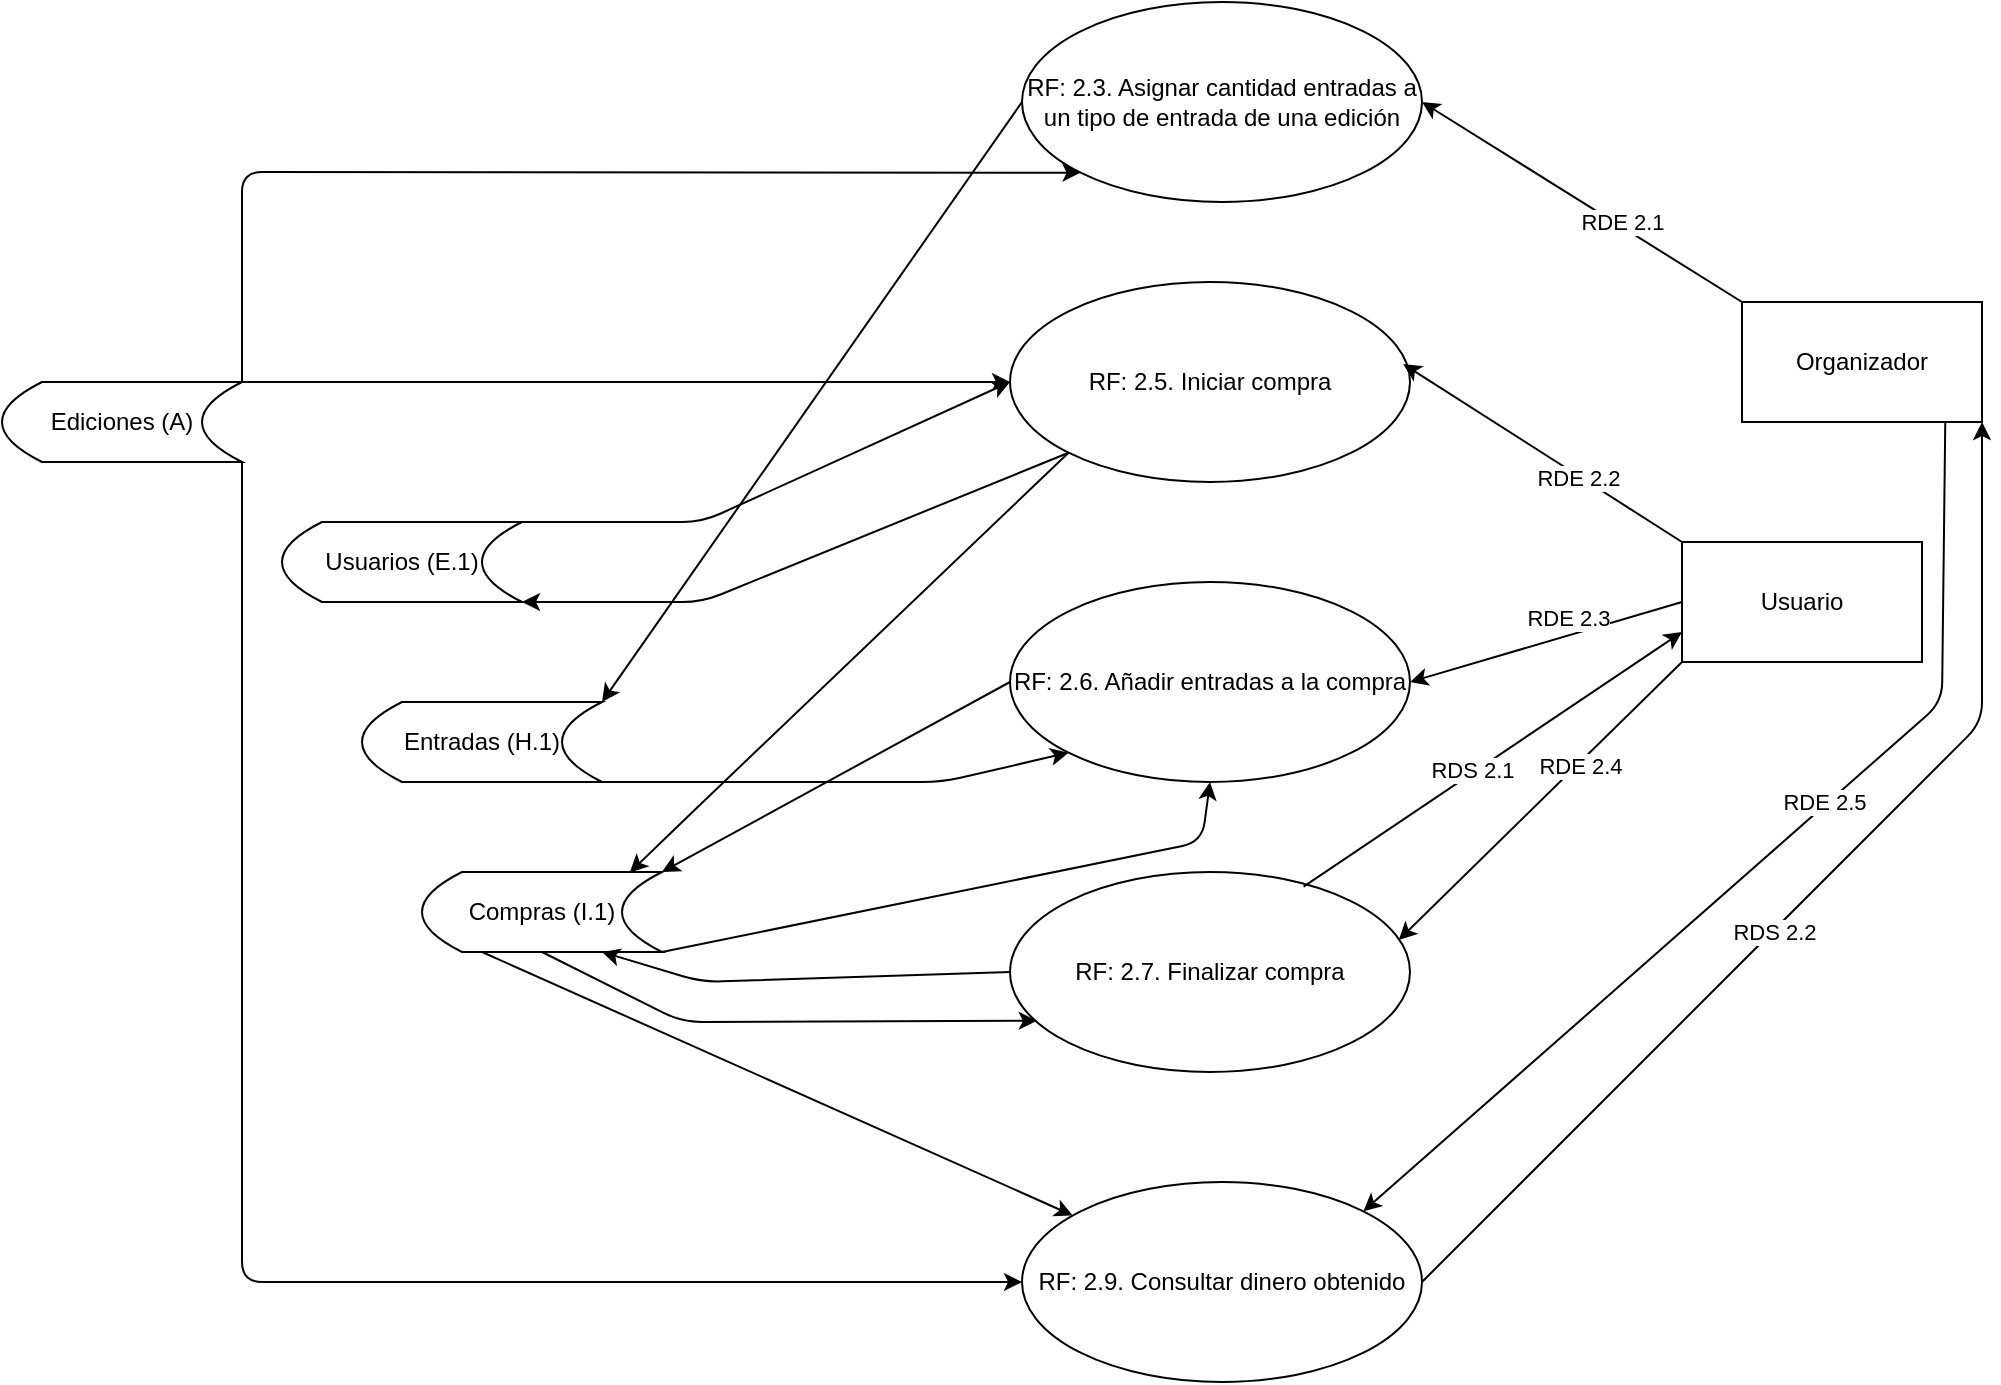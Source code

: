 <mxfile version="14.0.0" type="google"><diagram id="hA6z-Ojr9DV31YklZEPt" name="Page-1"><mxGraphModel dx="2036" dy="692" grid="1" gridSize="10" guides="1" tooltips="1" connect="1" arrows="1" fold="1" page="1" pageScale="1" pageWidth="827" pageHeight="1169" math="0" shadow="0"><root><mxCell id="0"/><mxCell id="1" parent="0"/><mxCell id="MDJxpyEeU-d6hcENmjww-1" value="RF: 2.3. Asignar cantidad entradas a un tipo de entrada de una edición" style="ellipse;whiteSpace=wrap;html=1;" parent="1" vertex="1"><mxGeometry x="320" y="50" width="200" height="100" as="geometry"/></mxCell><mxCell id="MDJxpyEeU-d6hcENmjww-2" value="RF: 2.5. Iniciar compra" style="ellipse;whiteSpace=wrap;html=1;" parent="1" vertex="1"><mxGeometry x="314" y="190" width="200" height="100" as="geometry"/></mxCell><mxCell id="MDJxpyEeU-d6hcENmjww-3" value="RF: 2.6. Añadir entradas a la compra" style="ellipse;whiteSpace=wrap;html=1;" parent="1" vertex="1"><mxGeometry x="314" y="340" width="200" height="100" as="geometry"/></mxCell><mxCell id="MDJxpyEeU-d6hcENmjww-4" value="RF: 2.7. Finalizar compra" style="ellipse;whiteSpace=wrap;html=1;" parent="1" vertex="1"><mxGeometry x="314" y="485" width="200" height="100" as="geometry"/></mxCell><mxCell id="MDJxpyEeU-d6hcENmjww-6" value="Ediciones (A)" style="shape=dataStorage;whiteSpace=wrap;html=1;fixedSize=1;" parent="1" vertex="1"><mxGeometry x="-190" y="240" width="120" height="40" as="geometry"/></mxCell><mxCell id="MDJxpyEeU-d6hcENmjww-7" value="Usuarios (E.1)" style="shape=dataStorage;whiteSpace=wrap;html=1;fixedSize=1;" parent="1" vertex="1"><mxGeometry x="-50" y="310" width="120" height="40" as="geometry"/></mxCell><mxCell id="MDJxpyEeU-d6hcENmjww-8" value="Entradas (H.1)" style="shape=dataStorage;whiteSpace=wrap;html=1;fixedSize=1;" parent="1" vertex="1"><mxGeometry x="-10" y="400" width="120" height="40" as="geometry"/></mxCell><mxCell id="PNPOOmGxjoZ7FnLrl6H2-1" value="Usuario" style="rounded=0;whiteSpace=wrap;html=1;" parent="1" vertex="1"><mxGeometry x="650" y="320" width="120" height="60" as="geometry"/></mxCell><mxCell id="PNPOOmGxjoZ7FnLrl6H2-2" value="Organizador" style="rounded=0;whiteSpace=wrap;html=1;" parent="1" vertex="1"><mxGeometry x="680" y="200" width="120" height="60" as="geometry"/></mxCell><mxCell id="PNPOOmGxjoZ7FnLrl6H2-3" value="RF: 2.9. Consultar dinero obtenido" style="ellipse;whiteSpace=wrap;html=1;" parent="1" vertex="1"><mxGeometry x="320" y="640" width="200" height="100" as="geometry"/></mxCell><mxCell id="4zCgnEFjDcM6VoiYk_Mz-1" value="" style="endArrow=classic;html=1;entryX=1;entryY=0.5;entryDx=0;entryDy=0;exitX=0;exitY=0;exitDx=0;exitDy=0;" parent="1" source="PNPOOmGxjoZ7FnLrl6H2-2" target="MDJxpyEeU-d6hcENmjww-1" edge="1"><mxGeometry width="50" height="50" relative="1" as="geometry"><mxPoint x="390" y="410" as="sourcePoint"/><mxPoint x="440" y="360" as="targetPoint"/></mxGeometry></mxCell><mxCell id="4zCgnEFjDcM6VoiYk_Mz-2" value="RDE 2.1" style="edgeLabel;html=1;align=center;verticalAlign=middle;resizable=0;points=[];" parent="4zCgnEFjDcM6VoiYk_Mz-1" vertex="1" connectable="0"><mxGeometry x="-0.264" y="1" relative="1" as="geometry"><mxPoint x="-0.96" y="-4.28" as="offset"/></mxGeometry></mxCell><mxCell id="4zCgnEFjDcM6VoiYk_Mz-3" value="" style="endArrow=classic;html=1;entryX=0.983;entryY=0.41;entryDx=0;entryDy=0;exitX=0;exitY=0;exitDx=0;exitDy=0;entryPerimeter=0;" parent="1" source="PNPOOmGxjoZ7FnLrl6H2-1" target="MDJxpyEeU-d6hcENmjww-2" edge="1"><mxGeometry width="50" height="50" relative="1" as="geometry"><mxPoint x="620" y="380" as="sourcePoint"/><mxPoint x="530" y="110" as="targetPoint"/></mxGeometry></mxCell><mxCell id="4zCgnEFjDcM6VoiYk_Mz-4" value="RDE 2.2" style="edgeLabel;html=1;align=center;verticalAlign=middle;resizable=0;points=[];" parent="4zCgnEFjDcM6VoiYk_Mz-3" vertex="1" connectable="0"><mxGeometry x="-0.264" y="1" relative="1" as="geometry"><mxPoint as="offset"/></mxGeometry></mxCell><mxCell id="4zCgnEFjDcM6VoiYk_Mz-5" value="" style="endArrow=classic;html=1;entryX=1;entryY=0.5;entryDx=0;entryDy=0;exitX=0;exitY=0.5;exitDx=0;exitDy=0;" parent="1" source="PNPOOmGxjoZ7FnLrl6H2-1" target="MDJxpyEeU-d6hcENmjww-3" edge="1"><mxGeometry width="50" height="50" relative="1" as="geometry"><mxPoint x="620" y="380" as="sourcePoint"/><mxPoint x="530" y="110" as="targetPoint"/><Array as="points"/></mxGeometry></mxCell><mxCell id="4zCgnEFjDcM6VoiYk_Mz-6" value="RDE 2.3" style="edgeLabel;html=1;align=center;verticalAlign=middle;resizable=0;points=[];" parent="4zCgnEFjDcM6VoiYk_Mz-5" vertex="1" connectable="0"><mxGeometry x="-0.264" y="1" relative="1" as="geometry"><mxPoint x="-8.11" y="-7.86" as="offset"/></mxGeometry></mxCell><mxCell id="4zCgnEFjDcM6VoiYk_Mz-7" value="" style="endArrow=classic;html=1;entryX=0.972;entryY=0.34;entryDx=0;entryDy=0;exitX=0;exitY=1;exitDx=0;exitDy=0;entryPerimeter=0;" parent="1" source="PNPOOmGxjoZ7FnLrl6H2-1" target="MDJxpyEeU-d6hcENmjww-4" edge="1"><mxGeometry width="50" height="50" relative="1" as="geometry"><mxPoint x="620" y="395" as="sourcePoint"/><mxPoint x="524" y="400" as="targetPoint"/></mxGeometry></mxCell><mxCell id="4zCgnEFjDcM6VoiYk_Mz-8" value="RDE 2.4" style="edgeLabel;html=1;align=center;verticalAlign=middle;resizable=0;points=[];" parent="4zCgnEFjDcM6VoiYk_Mz-7" vertex="1" connectable="0"><mxGeometry x="-0.264" y="1" relative="1" as="geometry"><mxPoint as="offset"/></mxGeometry></mxCell><mxCell id="4zCgnEFjDcM6VoiYk_Mz-9" value="" style="endArrow=classic;html=1;entryX=1;entryY=0;entryDx=0;entryDy=0;exitX=0.847;exitY=0.991;exitDx=0;exitDy=0;exitPerimeter=0;" parent="1" source="PNPOOmGxjoZ7FnLrl6H2-2" target="PNPOOmGxjoZ7FnLrl6H2-3" edge="1"><mxGeometry width="50" height="50" relative="1" as="geometry"><mxPoint x="390" y="410" as="sourcePoint"/><mxPoint x="440" y="360" as="targetPoint"/><Array as="points"><mxPoint x="780" y="400"/></Array></mxGeometry></mxCell><mxCell id="4zCgnEFjDcM6VoiYk_Mz-10" value="RDE 2.5" style="edgeLabel;html=1;align=center;verticalAlign=middle;resizable=0;points=[];" parent="4zCgnEFjDcM6VoiYk_Mz-9" vertex="1" connectable="0"><mxGeometry x="-0.171" y="-2" relative="1" as="geometry"><mxPoint as="offset"/></mxGeometry></mxCell><mxCell id="4zCgnEFjDcM6VoiYk_Mz-12" value="" style="endArrow=classic;html=1;exitX=0.734;exitY=0.073;exitDx=0;exitDy=0;exitPerimeter=0;entryX=0;entryY=0.75;entryDx=0;entryDy=0;" parent="1" source="MDJxpyEeU-d6hcENmjww-4" target="PNPOOmGxjoZ7FnLrl6H2-1" edge="1"><mxGeometry width="50" height="50" relative="1" as="geometry"><mxPoint x="390" y="410" as="sourcePoint"/><mxPoint x="440" y="360" as="targetPoint"/></mxGeometry></mxCell><mxCell id="4zCgnEFjDcM6VoiYk_Mz-13" value="RDS 2.1" style="edgeLabel;html=1;align=center;verticalAlign=middle;resizable=0;points=[];" parent="4zCgnEFjDcM6VoiYk_Mz-12" vertex="1" connectable="0"><mxGeometry x="-0.104" y="2" relative="1" as="geometry"><mxPoint as="offset"/></mxGeometry></mxCell><mxCell id="4zCgnEFjDcM6VoiYk_Mz-14" value="" style="endArrow=classic;html=1;exitX=1;exitY=0.5;exitDx=0;exitDy=0;entryX=1;entryY=1;entryDx=0;entryDy=0;" parent="1" source="PNPOOmGxjoZ7FnLrl6H2-3" target="PNPOOmGxjoZ7FnLrl6H2-2" edge="1"><mxGeometry width="50" height="50" relative="1" as="geometry"><mxPoint x="390" y="410" as="sourcePoint"/><mxPoint x="440" y="360" as="targetPoint"/><Array as="points"><mxPoint x="800" y="410"/></Array></mxGeometry></mxCell><mxCell id="4zCgnEFjDcM6VoiYk_Mz-15" value="RDS 2.2" style="edgeLabel;html=1;align=center;verticalAlign=middle;resizable=0;points=[];" parent="4zCgnEFjDcM6VoiYk_Mz-14" vertex="1" connectable="0"><mxGeometry x="-0.092" relative="1" as="geometry"><mxPoint as="offset"/></mxGeometry></mxCell><mxCell id="4zCgnEFjDcM6VoiYk_Mz-16" value="" style="endArrow=classic;html=1;exitX=0;exitY=0.5;exitDx=0;exitDy=0;entryX=1;entryY=0;entryDx=0;entryDy=0;" parent="1" source="MDJxpyEeU-d6hcENmjww-1" target="MDJxpyEeU-d6hcENmjww-8" edge="1"><mxGeometry width="50" height="50" relative="1" as="geometry"><mxPoint x="390" y="410" as="sourcePoint"/><mxPoint x="180" y="230" as="targetPoint"/></mxGeometry></mxCell><mxCell id="4zCgnEFjDcM6VoiYk_Mz-20" value="Compras (I.1)" style="shape=dataStorage;whiteSpace=wrap;html=1;fixedSize=1;" parent="1" vertex="1"><mxGeometry x="20" y="485" width="120" height="40" as="geometry"/></mxCell><mxCell id="4zCgnEFjDcM6VoiYk_Mz-21" value="" style="endArrow=classic;html=1;exitX=0;exitY=1;exitDx=0;exitDy=0;entryX=0.866;entryY=0.006;entryDx=0;entryDy=0;entryPerimeter=0;" parent="1" source="MDJxpyEeU-d6hcENmjww-2" target="4zCgnEFjDcM6VoiYk_Mz-20" edge="1"><mxGeometry width="50" height="50" relative="1" as="geometry"><mxPoint x="330" y="110" as="sourcePoint"/><mxPoint x="150" y="420" as="targetPoint"/><Array as="points"><mxPoint x="150" y="460"/></Array></mxGeometry></mxCell><mxCell id="4zCgnEFjDcM6VoiYk_Mz-22" value="" style="endArrow=classic;html=1;exitX=0;exitY=0.5;exitDx=0;exitDy=0;entryX=1;entryY=0;entryDx=0;entryDy=0;" parent="1" source="MDJxpyEeU-d6hcENmjww-3" target="4zCgnEFjDcM6VoiYk_Mz-20" edge="1"><mxGeometry width="50" height="50" relative="1" as="geometry"><mxPoint x="390" y="410" as="sourcePoint"/><mxPoint x="140" y="565" as="targetPoint"/></mxGeometry></mxCell><mxCell id="4zCgnEFjDcM6VoiYk_Mz-23" value="" style="endArrow=classic;html=1;entryX=0.5;entryY=1;entryDx=0;entryDy=0;exitX=1;exitY=1;exitDx=0;exitDy=0;" parent="1" source="4zCgnEFjDcM6VoiYk_Mz-20" target="MDJxpyEeU-d6hcENmjww-3" edge="1"><mxGeometry width="50" height="50" relative="1" as="geometry"><mxPoint x="119" y="500" as="sourcePoint"/><mxPoint x="440" y="360" as="targetPoint"/><Array as="points"><mxPoint x="410" y="470"/></Array></mxGeometry></mxCell><mxCell id="4zCgnEFjDcM6VoiYk_Mz-24" value="" style="endArrow=classic;html=1;exitX=0;exitY=0.5;exitDx=0;exitDy=0;entryX=0.75;entryY=1;entryDx=0;entryDy=0;" parent="1" source="MDJxpyEeU-d6hcENmjww-4" target="4zCgnEFjDcM6VoiYk_Mz-20" edge="1"><mxGeometry width="50" height="50" relative="1" as="geometry"><mxPoint x="324" y="400" as="sourcePoint"/><mxPoint x="180" y="600" as="targetPoint"/><Array as="points"><mxPoint x="160" y="540"/></Array></mxGeometry></mxCell><mxCell id="4zCgnEFjDcM6VoiYk_Mz-25" value="" style="endArrow=classic;html=1;exitX=0.5;exitY=1;exitDx=0;exitDy=0;entryX=0.067;entryY=0.744;entryDx=0;entryDy=0;entryPerimeter=0;" parent="1" source="4zCgnEFjDcM6VoiYk_Mz-20" target="MDJxpyEeU-d6hcENmjww-4" edge="1"><mxGeometry width="50" height="50" relative="1" as="geometry"><mxPoint x="324" y="545" as="sourcePoint"/><mxPoint x="150" y="595" as="targetPoint"/><Array as="points"><mxPoint x="150" y="560"/></Array></mxGeometry></mxCell><mxCell id="4zCgnEFjDcM6VoiYk_Mz-26" value="" style="endArrow=classic;html=1;exitX=1;exitY=1;exitDx=0;exitDy=0;entryX=0;entryY=0.5;entryDx=0;entryDy=0;" parent="1" source="MDJxpyEeU-d6hcENmjww-6" target="PNPOOmGxjoZ7FnLrl6H2-3" edge="1"><mxGeometry width="50" height="50" relative="1" as="geometry"><mxPoint x="390" y="410" as="sourcePoint"/><mxPoint x="440" y="360" as="targetPoint"/><Array as="points"><mxPoint x="-70" y="690"/></Array></mxGeometry></mxCell><mxCell id="4zCgnEFjDcM6VoiYk_Mz-27" value="" style="endArrow=classic;html=1;exitX=0.25;exitY=1;exitDx=0;exitDy=0;" parent="1" source="4zCgnEFjDcM6VoiYk_Mz-20" target="PNPOOmGxjoZ7FnLrl6H2-3" edge="1"><mxGeometry width="50" height="50" relative="1" as="geometry"><mxPoint x="220" y="650" as="sourcePoint"/><mxPoint x="440" y="360" as="targetPoint"/></mxGeometry></mxCell><mxCell id="4zCgnEFjDcM6VoiYk_Mz-30" value="" style="endArrow=classic;html=1;exitX=1;exitY=0;exitDx=0;exitDy=0;entryX=0;entryY=1;entryDx=0;entryDy=0;" parent="1" source="MDJxpyEeU-d6hcENmjww-6" target="MDJxpyEeU-d6hcENmjww-1" edge="1"><mxGeometry width="50" height="50" relative="1" as="geometry"><mxPoint x="390" y="460" as="sourcePoint"/><mxPoint x="440" y="410" as="targetPoint"/><Array as="points"><mxPoint x="-70" y="135"/></Array></mxGeometry></mxCell><mxCell id="4zCgnEFjDcM6VoiYk_Mz-31" value="" style="endArrow=classic;html=1;exitX=0;exitY=1;exitDx=0;exitDy=0;entryX=1;entryY=1;entryDx=0;entryDy=0;" parent="1" source="MDJxpyEeU-d6hcENmjww-2" target="MDJxpyEeU-d6hcENmjww-7" edge="1"><mxGeometry width="50" height="50" relative="1" as="geometry"><mxPoint x="390" y="460" as="sourcePoint"/><mxPoint x="130" y="300" as="targetPoint"/><Array as="points"><mxPoint x="160" y="350"/></Array></mxGeometry></mxCell><mxCell id="dKKMsUubkwGMbPySHRU0-1" value="" style="endArrow=classic;html=1;exitX=1;exitY=0;exitDx=0;exitDy=0;entryX=0;entryY=0.5;entryDx=0;entryDy=0;" parent="1" source="MDJxpyEeU-d6hcENmjww-7" target="MDJxpyEeU-d6hcENmjww-2" edge="1"><mxGeometry width="50" height="50" relative="1" as="geometry"><mxPoint x="390" y="410" as="sourcePoint"/><mxPoint x="440" y="360" as="targetPoint"/><Array as="points"><mxPoint x="160" y="310"/></Array></mxGeometry></mxCell><mxCell id="KBaaIR31ejVartNxU-_9-2" value="" style="endArrow=classic;html=1;exitX=1;exitY=0;exitDx=0;exitDy=0;entryX=0;entryY=0.5;entryDx=0;entryDy=0;" edge="1" parent="1" source="MDJxpyEeU-d6hcENmjww-6" target="MDJxpyEeU-d6hcENmjww-2"><mxGeometry width="50" height="50" relative="1" as="geometry"><mxPoint x="390" y="410" as="sourcePoint"/><mxPoint x="440" y="360" as="targetPoint"/><Array as="points"><mxPoint x="-30" y="240"/></Array></mxGeometry></mxCell><mxCell id="KBaaIR31ejVartNxU-_9-3" value="" style="endArrow=classic;html=1;entryX=0;entryY=1;entryDx=0;entryDy=0;exitX=1;exitY=1;exitDx=0;exitDy=0;" edge="1" parent="1" source="MDJxpyEeU-d6hcENmjww-8" target="MDJxpyEeU-d6hcENmjww-3"><mxGeometry width="50" height="50" relative="1" as="geometry"><mxPoint x="140" y="450" as="sourcePoint"/><mxPoint x="190" y="400" as="targetPoint"/><Array as="points"><mxPoint x="150" y="440"/><mxPoint x="280" y="440"/></Array></mxGeometry></mxCell></root></mxGraphModel></diagram></mxfile>